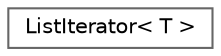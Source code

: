 digraph "类继承关系图"
{
 // LATEX_PDF_SIZE
  bgcolor="transparent";
  edge [fontname=Helvetica,fontsize=10,labelfontname=Helvetica,labelfontsize=10];
  node [fontname=Helvetica,fontsize=10,shape=box,height=0.2,width=0.4];
  rankdir="LR";
  Node0 [id="Node000000",label="ListIterator\< T \>",height=0.2,width=0.4,color="grey40", fillcolor="white", style="filled",URL="$class_list_iterator.html",tooltip=" "];
}
